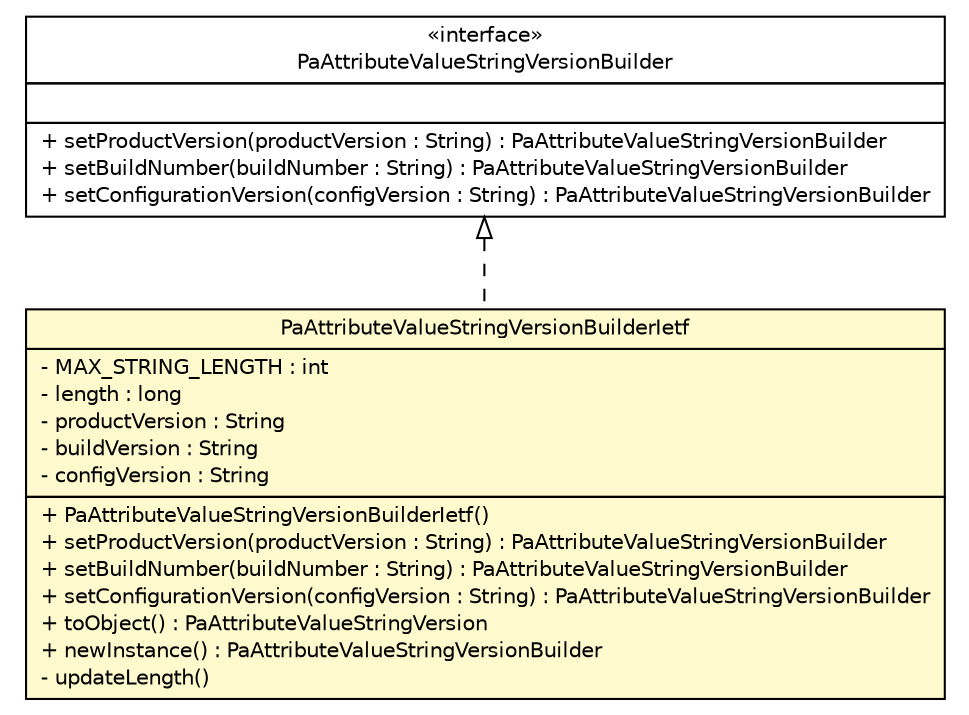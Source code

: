 #!/usr/local/bin/dot
#
# Class diagram 
# Generated by UMLGraph version R5_6 (http://www.umlgraph.org/)
#

digraph G {
	edge [fontname="Helvetica",fontsize=10,labelfontname="Helvetica",labelfontsize=10];
	node [fontname="Helvetica",fontsize=10,shape=plaintext];
	nodesep=0.25;
	ranksep=0.5;
	// org.ietf.nea.pa.attribute.PaAttributeValueStringVersionBuilderIetf
	c86440 [label=<<table title="org.ietf.nea.pa.attribute.PaAttributeValueStringVersionBuilderIetf" border="0" cellborder="1" cellspacing="0" cellpadding="2" port="p" bgcolor="lemonChiffon" href="./PaAttributeValueStringVersionBuilderIetf.html">
		<tr><td><table border="0" cellspacing="0" cellpadding="1">
<tr><td align="center" balign="center"> PaAttributeValueStringVersionBuilderIetf </td></tr>
		</table></td></tr>
		<tr><td><table border="0" cellspacing="0" cellpadding="1">
<tr><td align="left" balign="left"> - MAX_STRING_LENGTH : int </td></tr>
<tr><td align="left" balign="left"> - length : long </td></tr>
<tr><td align="left" balign="left"> - productVersion : String </td></tr>
<tr><td align="left" balign="left"> - buildVersion : String </td></tr>
<tr><td align="left" balign="left"> - configVersion : String </td></tr>
		</table></td></tr>
		<tr><td><table border="0" cellspacing="0" cellpadding="1">
<tr><td align="left" balign="left"> + PaAttributeValueStringVersionBuilderIetf() </td></tr>
<tr><td align="left" balign="left"> + setProductVersion(productVersion : String) : PaAttributeValueStringVersionBuilder </td></tr>
<tr><td align="left" balign="left"> + setBuildNumber(buildNumber : String) : PaAttributeValueStringVersionBuilder </td></tr>
<tr><td align="left" balign="left"> + setConfigurationVersion(configVersion : String) : PaAttributeValueStringVersionBuilder </td></tr>
<tr><td align="left" balign="left"> + toObject() : PaAttributeValueStringVersion </td></tr>
<tr><td align="left" balign="left"> + newInstance() : PaAttributeValueStringVersionBuilder </td></tr>
<tr><td align="left" balign="left"> - updateLength() </td></tr>
		</table></td></tr>
		</table>>, URL="./PaAttributeValueStringVersionBuilderIetf.html", fontname="Helvetica", fontcolor="black", fontsize=10.0];
	// org.ietf.nea.pa.attribute.PaAttributeValueStringVersionBuilder
	c86451 [label=<<table title="org.ietf.nea.pa.attribute.PaAttributeValueStringVersionBuilder" border="0" cellborder="1" cellspacing="0" cellpadding="2" port="p" href="./PaAttributeValueStringVersionBuilder.html">
		<tr><td><table border="0" cellspacing="0" cellpadding="1">
<tr><td align="center" balign="center"> &#171;interface&#187; </td></tr>
<tr><td align="center" balign="center"> PaAttributeValueStringVersionBuilder </td></tr>
		</table></td></tr>
		<tr><td><table border="0" cellspacing="0" cellpadding="1">
<tr><td align="left" balign="left">  </td></tr>
		</table></td></tr>
		<tr><td><table border="0" cellspacing="0" cellpadding="1">
<tr><td align="left" balign="left"> + setProductVersion(productVersion : String) : PaAttributeValueStringVersionBuilder </td></tr>
<tr><td align="left" balign="left"> + setBuildNumber(buildNumber : String) : PaAttributeValueStringVersionBuilder </td></tr>
<tr><td align="left" balign="left"> + setConfigurationVersion(configVersion : String) : PaAttributeValueStringVersionBuilder </td></tr>
		</table></td></tr>
		</table>>, URL="./PaAttributeValueStringVersionBuilder.html", fontname="Helvetica", fontcolor="black", fontsize=10.0];
	//org.ietf.nea.pa.attribute.PaAttributeValueStringVersionBuilderIetf implements org.ietf.nea.pa.attribute.PaAttributeValueStringVersionBuilder
	c86451:p -> c86440:p [dir=back,arrowtail=empty,style=dashed];
}

